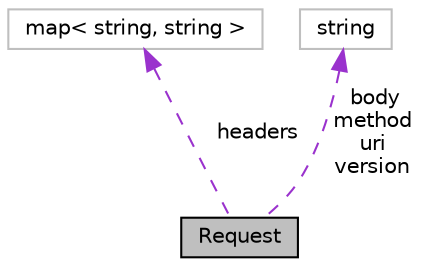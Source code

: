 digraph "Request"
{
 // LATEX_PDF_SIZE
  edge [fontname="Helvetica",fontsize="10",labelfontname="Helvetica",labelfontsize="10"];
  node [fontname="Helvetica",fontsize="10",shape=record];
  Node1 [label="Request",height=0.2,width=0.4,color="black", fillcolor="grey75", style="filled", fontcolor="black",tooltip="Represents an HTTP request."];
  Node2 -> Node1 [dir="back",color="darkorchid3",fontsize="10",style="dashed",label=" headers" ];
  Node2 [label="map\< string, string \>",height=0.2,width=0.4,color="grey75", fillcolor="white", style="filled",tooltip=" "];
  Node3 -> Node1 [dir="back",color="darkorchid3",fontsize="10",style="dashed",label=" body\nmethod\nuri\nversion" ];
  Node3 [label="string",height=0.2,width=0.4,color="grey75", fillcolor="white", style="filled",tooltip=" "];
}
